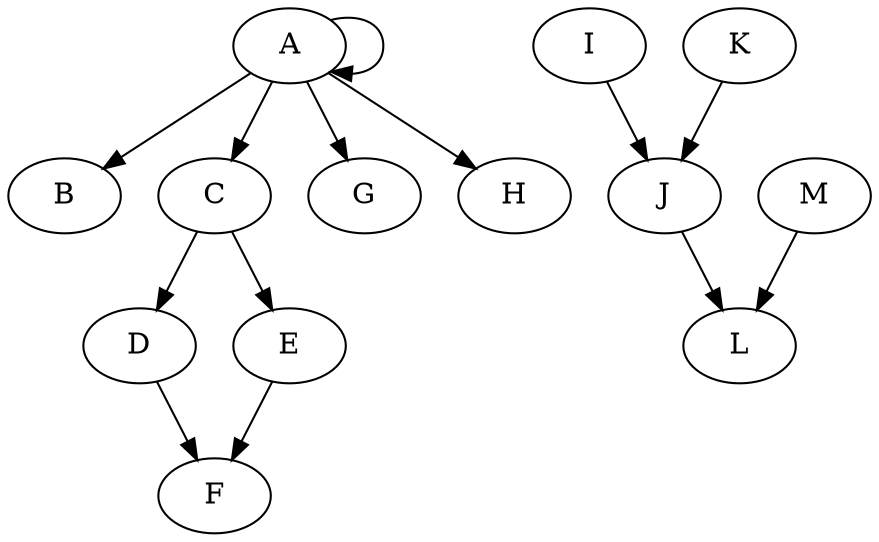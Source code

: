 digraph Debug{
    A -> B;
    A -> C;
    C -> D;
    C -> E;
    D -> F;
    E -> F;
    A -> A;
    A -> G;
    A -> H;
    I -> J
    K -> J
    J -> L
    M -> L
}